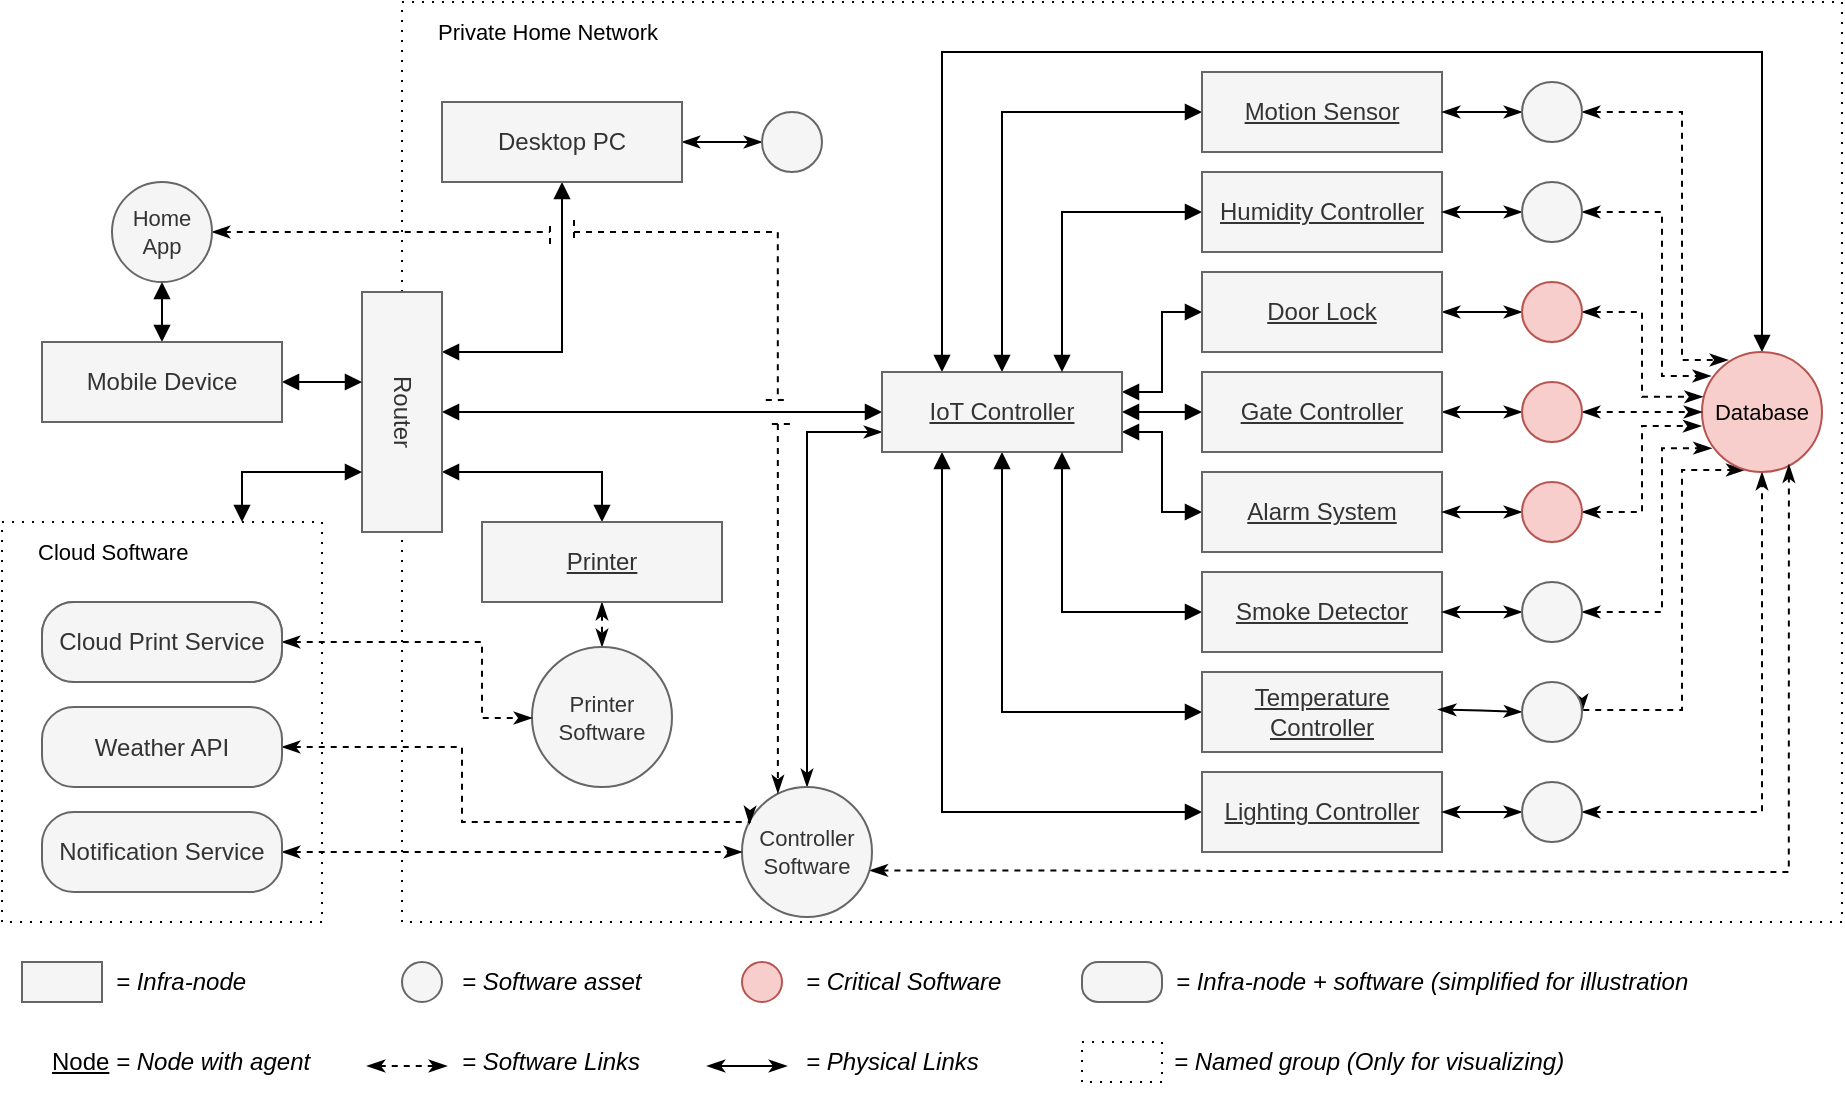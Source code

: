 <mxfile version="21.8.2" type="device">
  <diagram name="Page-1" id="dKdu6N1zIVfzQxfXle9q">
    <mxGraphModel dx="2156" dy="836" grid="1" gridSize="10" guides="1" tooltips="1" connect="1" arrows="1" fold="1" page="1" pageScale="1" pageWidth="850" pageHeight="1100" math="0" shadow="0">
      <root>
        <mxCell id="0" />
        <mxCell id="1" parent="0" />
        <mxCell id="65VxoNCgQf6FpiBaKDHk-1" value="" style="rounded=0;whiteSpace=wrap;html=1;dashed=1;movable=0;resizable=0;rotatable=0;deletable=0;editable=0;locked=1;connectable=0;dashPattern=1 4;" parent="1" vertex="1">
          <mxGeometry x="40" y="20" width="720" height="460" as="geometry" />
        </mxCell>
        <mxCell id="65VxoNCgQf6FpiBaKDHk-8" style="edgeStyle=orthogonalEdgeStyle;rounded=0;orthogonalLoop=1;jettySize=auto;html=1;exitX=0;exitY=0.5;exitDx=0;exitDy=0;entryX=0.5;entryY=0;entryDx=0;entryDy=0;startArrow=block;startFill=1;endArrow=block;endFill=1;strokeWidth=1;jumpStyle=gap;" parent="1" source="65VxoNCgQf6FpiBaKDHk-2" target="65VxoNCgQf6FpiBaKDHk-3" edge="1">
          <mxGeometry relative="1" as="geometry" />
        </mxCell>
        <mxCell id="65VxoNCgQf6FpiBaKDHk-9" style="edgeStyle=orthogonalEdgeStyle;shape=connector;rounded=0;orthogonalLoop=1;jettySize=auto;html=1;exitX=1;exitY=0.75;exitDx=0;exitDy=0;entryX=0;entryY=0.5;entryDx=0;entryDy=0;labelBackgroundColor=default;strokeColor=default;strokeWidth=1;fontFamily=Helvetica;fontSize=11;fontColor=default;startArrow=block;startFill=1;endArrow=block;endFill=1;" parent="1" source="65VxoNCgQf6FpiBaKDHk-2" target="65VxoNCgQf6FpiBaKDHk-5" edge="1">
          <mxGeometry relative="1" as="geometry" />
        </mxCell>
        <mxCell id="65VxoNCgQf6FpiBaKDHk-10" style="edgeStyle=orthogonalEdgeStyle;shape=connector;rounded=0;orthogonalLoop=1;jettySize=auto;html=1;exitX=1;exitY=0.5;exitDx=0;exitDy=0;entryX=0;entryY=0.5;entryDx=0;entryDy=0;labelBackgroundColor=default;strokeColor=default;strokeWidth=1;fontFamily=Helvetica;fontSize=11;fontColor=default;startArrow=block;startFill=1;endArrow=block;endFill=1;" parent="1" source="65VxoNCgQf6FpiBaKDHk-2" target="65VxoNCgQf6FpiBaKDHk-6" edge="1">
          <mxGeometry relative="1" as="geometry" />
        </mxCell>
        <mxCell id="65VxoNCgQf6FpiBaKDHk-12" style="edgeStyle=orthogonalEdgeStyle;shape=connector;rounded=0;orthogonalLoop=1;jettySize=auto;html=1;exitX=1;exitY=0.25;exitDx=0;exitDy=0;entryX=0;entryY=0.5;entryDx=0;entryDy=0;labelBackgroundColor=default;strokeColor=default;strokeWidth=1;fontFamily=Helvetica;fontSize=11;fontColor=default;startArrow=block;startFill=1;endArrow=block;endFill=1;" parent="1" source="65VxoNCgQf6FpiBaKDHk-2" target="65VxoNCgQf6FpiBaKDHk-7" edge="1">
          <mxGeometry relative="1" as="geometry" />
        </mxCell>
        <mxCell id="65VxoNCgQf6FpiBaKDHk-20" style="edgeStyle=orthogonalEdgeStyle;shape=connector;rounded=0;orthogonalLoop=1;jettySize=auto;html=1;exitX=0.5;exitY=0;exitDx=0;exitDy=0;entryX=0;entryY=0.5;entryDx=0;entryDy=0;labelBackgroundColor=default;strokeColor=default;strokeWidth=1;fontFamily=Helvetica;fontSize=11;fontColor=default;startArrow=block;startFill=1;endArrow=block;endFill=1;" parent="1" source="65VxoNCgQf6FpiBaKDHk-2" target="65VxoNCgQf6FpiBaKDHk-17" edge="1">
          <mxGeometry relative="1" as="geometry" />
        </mxCell>
        <mxCell id="65VxoNCgQf6FpiBaKDHk-21" style="edgeStyle=orthogonalEdgeStyle;shape=connector;rounded=0;orthogonalLoop=1;jettySize=auto;html=1;exitX=0.5;exitY=1;exitDx=0;exitDy=0;entryX=0;entryY=0.5;entryDx=0;entryDy=0;labelBackgroundColor=default;strokeColor=default;strokeWidth=1;fontFamily=Helvetica;fontSize=11;fontColor=default;startArrow=block;startFill=1;endArrow=block;endFill=1;" parent="1" source="65VxoNCgQf6FpiBaKDHk-2" target="65VxoNCgQf6FpiBaKDHk-18" edge="1">
          <mxGeometry relative="1" as="geometry" />
        </mxCell>
        <mxCell id="65VxoNCgQf6FpiBaKDHk-22" style="edgeStyle=orthogonalEdgeStyle;shape=connector;rounded=0;orthogonalLoop=1;jettySize=auto;html=1;exitX=0.25;exitY=1;exitDx=0;exitDy=0;entryX=0;entryY=0.5;entryDx=0;entryDy=0;labelBackgroundColor=default;strokeColor=default;strokeWidth=1;fontFamily=Helvetica;fontSize=11;fontColor=default;startArrow=block;startFill=1;endArrow=block;endFill=1;" parent="1" source="65VxoNCgQf6FpiBaKDHk-2" target="65VxoNCgQf6FpiBaKDHk-19" edge="1">
          <mxGeometry relative="1" as="geometry" />
        </mxCell>
        <mxCell id="65VxoNCgQf6FpiBaKDHk-27" style="edgeStyle=orthogonalEdgeStyle;shape=connector;rounded=0;orthogonalLoop=1;jettySize=auto;html=1;exitX=0.25;exitY=0;exitDx=0;exitDy=0;entryX=0.5;entryY=0;entryDx=0;entryDy=0;labelBackgroundColor=default;strokeColor=default;strokeWidth=1;fontFamily=Helvetica;fontSize=11;fontColor=default;startArrow=block;startFill=1;endArrow=block;endFill=1;" parent="1" source="65VxoNCgQf6FpiBaKDHk-2" target="65VxoNCgQf6FpiBaKDHk-23" edge="1">
          <mxGeometry relative="1" as="geometry">
            <Array as="points">
              <mxPoint x="310" y="45" />
              <mxPoint x="720" y="45" />
            </Array>
          </mxGeometry>
        </mxCell>
        <mxCell id="65VxoNCgQf6FpiBaKDHk-56" style="edgeStyle=orthogonalEdgeStyle;shape=connector;rounded=0;orthogonalLoop=1;jettySize=auto;html=1;exitX=0;exitY=0.75;exitDx=0;exitDy=0;entryX=0.5;entryY=0;entryDx=0;entryDy=0;labelBackgroundColor=default;strokeColor=default;strokeWidth=1;fontFamily=Helvetica;fontSize=11;fontColor=default;startArrow=classicThin;startFill=1;endArrow=classicThin;endFill=1;" parent="1" source="65VxoNCgQf6FpiBaKDHk-2" target="65VxoNCgQf6FpiBaKDHk-54" edge="1">
          <mxGeometry relative="1" as="geometry">
            <mxPoint x="245" y="385" as="targetPoint" />
          </mxGeometry>
        </mxCell>
        <mxCell id="65VxoNCgQf6FpiBaKDHk-2" value="IoT Controller" style="rounded=0;whiteSpace=wrap;html=1;fillColor=#f5f5f5;fontColor=#333333;strokeColor=#666666;fontStyle=4" parent="1" vertex="1">
          <mxGeometry x="280" y="205" width="120" height="40" as="geometry" />
        </mxCell>
        <mxCell id="65VxoNCgQf6FpiBaKDHk-57" style="edgeStyle=orthogonalEdgeStyle;shape=connector;rounded=0;orthogonalLoop=1;jettySize=auto;html=1;exitX=0.75;exitY=0;exitDx=0;exitDy=0;entryX=0.5;entryY=0;entryDx=0;entryDy=0;labelBackgroundColor=default;strokeColor=default;strokeWidth=1;fontFamily=Helvetica;fontSize=11;fontColor=default;startArrow=block;startFill=1;endArrow=block;endFill=1;" parent="1" source="65VxoNCgQf6FpiBaKDHk-3" target="65VxoNCgQf6FpiBaKDHk-4" edge="1">
          <mxGeometry relative="1" as="geometry" />
        </mxCell>
        <mxCell id="65VxoNCgQf6FpiBaKDHk-61" style="edgeStyle=orthogonalEdgeStyle;shape=connector;rounded=0;orthogonalLoop=1;jettySize=auto;html=1;exitX=0.25;exitY=0;exitDx=0;exitDy=0;entryX=0.5;entryY=1;entryDx=0;entryDy=0;labelBackgroundColor=default;strokeColor=default;strokeWidth=1;fontFamily=Helvetica;fontSize=11;fontColor=default;startArrow=block;startFill=1;endArrow=block;endFill=1;" parent="1" source="65VxoNCgQf6FpiBaKDHk-3" target="65VxoNCgQf6FpiBaKDHk-60" edge="1">
          <mxGeometry relative="1" as="geometry" />
        </mxCell>
        <mxCell id="65VxoNCgQf6FpiBaKDHk-3" value="Router" style="rounded=0;whiteSpace=wrap;html=1;fillColor=#f5f5f5;fontColor=#333333;strokeColor=#666666;rotation=90;" parent="1" vertex="1">
          <mxGeometry x="-20" y="205" width="120" height="40" as="geometry" />
        </mxCell>
        <mxCell id="65VxoNCgQf6FpiBaKDHk-59" style="edgeStyle=orthogonalEdgeStyle;shape=connector;rounded=0;orthogonalLoop=1;jettySize=auto;html=1;exitX=0.5;exitY=1;exitDx=0;exitDy=0;entryX=0.5;entryY=0;entryDx=0;entryDy=0;dashed=1;labelBackgroundColor=default;strokeColor=default;strokeWidth=1;fontFamily=Helvetica;fontSize=11;fontColor=default;startArrow=classicThin;startFill=1;endArrow=classicThin;endFill=1;" parent="1" source="65VxoNCgQf6FpiBaKDHk-4" target="65VxoNCgQf6FpiBaKDHk-58" edge="1">
          <mxGeometry relative="1" as="geometry" />
        </mxCell>
        <mxCell id="65VxoNCgQf6FpiBaKDHk-4" value="Printer" style="rounded=0;whiteSpace=wrap;html=1;fillColor=#f5f5f5;fontColor=#333333;strokeColor=#666666;fontStyle=4" parent="1" vertex="1">
          <mxGeometry x="80" y="280" width="120" height="40" as="geometry" />
        </mxCell>
        <mxCell id="65VxoNCgQf6FpiBaKDHk-38" style="edgeStyle=orthogonalEdgeStyle;shape=connector;rounded=0;orthogonalLoop=1;jettySize=auto;html=1;exitX=1;exitY=0.5;exitDx=0;exitDy=0;entryX=-0.006;entryY=0.617;entryDx=0;entryDy=0;entryPerimeter=0;dashed=1;labelBackgroundColor=default;strokeColor=default;strokeWidth=1;fontFamily=Helvetica;fontSize=11;fontColor=default;startArrow=classicThin;startFill=1;endArrow=classicThin;endFill=1;" parent="1" source="65VxoNCgQf6FpiBaKDHk-46" target="65VxoNCgQf6FpiBaKDHk-23" edge="1">
          <mxGeometry relative="1" as="geometry">
            <Array as="points">
              <mxPoint x="660" y="275" />
              <mxPoint x="660" y="232" />
            </Array>
          </mxGeometry>
        </mxCell>
        <mxCell id="65VxoNCgQf6FpiBaKDHk-5" value="Alarm System" style="rounded=0;whiteSpace=wrap;html=1;fillColor=#f5f5f5;fontColor=#333333;strokeColor=#666666;fontStyle=4" parent="1" vertex="1">
          <mxGeometry x="440" y="255" width="120" height="40" as="geometry" />
        </mxCell>
        <mxCell id="65VxoNCgQf6FpiBaKDHk-30" style="edgeStyle=orthogonalEdgeStyle;shape=connector;rounded=0;orthogonalLoop=1;jettySize=auto;html=1;exitX=1;exitY=0.5;exitDx=0;exitDy=0;entryX=0;entryY=0.5;entryDx=0;entryDy=0;labelBackgroundColor=default;strokeColor=default;strokeWidth=1;fontFamily=Helvetica;fontSize=11;fontColor=default;startArrow=classicThin;startFill=1;endArrow=classicThin;endFill=1;" parent="1" source="65VxoNCgQf6FpiBaKDHk-6" target="65VxoNCgQf6FpiBaKDHk-24" edge="1">
          <mxGeometry relative="1" as="geometry" />
        </mxCell>
        <mxCell id="65VxoNCgQf6FpiBaKDHk-6" value="Gate Controller" style="rounded=0;whiteSpace=wrap;html=1;fillColor=#f5f5f5;fontColor=#333333;strokeColor=#666666;fontStyle=4" parent="1" vertex="1">
          <mxGeometry x="440" y="205" width="120" height="40" as="geometry" />
        </mxCell>
        <mxCell id="65VxoNCgQf6FpiBaKDHk-29" style="edgeStyle=orthogonalEdgeStyle;shape=connector;rounded=0;orthogonalLoop=1;jettySize=auto;html=1;exitX=1;exitY=0.5;exitDx=0;exitDy=0;entryX=0;entryY=0.5;entryDx=0;entryDy=0;labelBackgroundColor=default;strokeColor=default;strokeWidth=1;fontFamily=Helvetica;fontSize=11;fontColor=default;startArrow=classicThin;startFill=1;endArrow=classicThin;endFill=1;" parent="1" source="65VxoNCgQf6FpiBaKDHk-7" target="65VxoNCgQf6FpiBaKDHk-25" edge="1">
          <mxGeometry relative="1" as="geometry" />
        </mxCell>
        <mxCell id="65VxoNCgQf6FpiBaKDHk-7" value="Door Lock" style="rounded=0;whiteSpace=wrap;html=1;fillColor=#f5f5f5;fontColor=#333333;strokeColor=#666666;fontStyle=4" parent="1" vertex="1">
          <mxGeometry x="440" y="155" width="120" height="40" as="geometry" />
        </mxCell>
        <mxCell id="65VxoNCgQf6FpiBaKDHk-14" style="edgeStyle=orthogonalEdgeStyle;shape=connector;rounded=0;orthogonalLoop=1;jettySize=auto;html=1;exitX=0;exitY=0.5;exitDx=0;exitDy=0;entryX=0.75;entryY=0;entryDx=0;entryDy=0;labelBackgroundColor=default;strokeColor=default;strokeWidth=1;fontFamily=Helvetica;fontSize=11;fontColor=default;startArrow=block;startFill=1;endArrow=block;endFill=1;" parent="1" source="65VxoNCgQf6FpiBaKDHk-13" target="65VxoNCgQf6FpiBaKDHk-2" edge="1">
          <mxGeometry relative="1" as="geometry" />
        </mxCell>
        <mxCell id="65VxoNCgQf6FpiBaKDHk-36" style="edgeStyle=orthogonalEdgeStyle;shape=connector;rounded=0;orthogonalLoop=1;jettySize=auto;html=1;exitX=1;exitY=0.5;exitDx=0;exitDy=0;entryX=0.074;entryY=0.207;entryDx=0;entryDy=0;entryPerimeter=0;dashed=1;labelBackgroundColor=default;strokeColor=default;strokeWidth=1;fontFamily=Helvetica;fontSize=11;fontColor=default;startArrow=classicThin;startFill=1;endArrow=classicThin;endFill=1;" parent="1" source="65VxoNCgQf6FpiBaKDHk-42" target="65VxoNCgQf6FpiBaKDHk-23" edge="1">
          <mxGeometry relative="1" as="geometry">
            <Array as="points">
              <mxPoint x="670" y="125" />
              <mxPoint x="670" y="207" />
              <mxPoint x="694" y="207" />
            </Array>
          </mxGeometry>
        </mxCell>
        <mxCell id="65VxoNCgQf6FpiBaKDHk-13" value="Humidity Controller" style="rounded=0;whiteSpace=wrap;html=1;fillColor=#f5f5f5;fontColor=#333333;strokeColor=#666666;fontStyle=4" parent="1" vertex="1">
          <mxGeometry x="440" y="105" width="120" height="40" as="geometry" />
        </mxCell>
        <mxCell id="65VxoNCgQf6FpiBaKDHk-16" style="edgeStyle=orthogonalEdgeStyle;shape=connector;rounded=0;orthogonalLoop=1;jettySize=auto;html=1;exitX=0;exitY=0.5;exitDx=0;exitDy=0;entryX=0.75;entryY=1;entryDx=0;entryDy=0;labelBackgroundColor=default;strokeColor=default;strokeWidth=1;fontFamily=Helvetica;fontSize=11;fontColor=default;startArrow=block;startFill=1;endArrow=block;endFill=1;" parent="1" source="65VxoNCgQf6FpiBaKDHk-15" target="65VxoNCgQf6FpiBaKDHk-2" edge="1">
          <mxGeometry relative="1" as="geometry" />
        </mxCell>
        <mxCell id="65VxoNCgQf6FpiBaKDHk-39" style="edgeStyle=orthogonalEdgeStyle;shape=connector;rounded=0;orthogonalLoop=1;jettySize=auto;html=1;exitX=1;exitY=0.5;exitDx=0;exitDy=0;entryX=0.08;entryY=0.802;entryDx=0;entryDy=0;entryPerimeter=0;dashed=1;labelBackgroundColor=default;strokeColor=default;strokeWidth=1;fontFamily=Helvetica;fontSize=11;fontColor=default;startArrow=classicThin;startFill=1;endArrow=classicThin;endFill=1;" parent="1" source="65VxoNCgQf6FpiBaKDHk-48" target="65VxoNCgQf6FpiBaKDHk-23" edge="1">
          <mxGeometry relative="1" as="geometry">
            <Array as="points">
              <mxPoint x="670" y="325" />
              <mxPoint x="670" y="243" />
            </Array>
          </mxGeometry>
        </mxCell>
        <mxCell id="65VxoNCgQf6FpiBaKDHk-15" value="Smoke Detector" style="rounded=0;whiteSpace=wrap;html=1;fillColor=#f5f5f5;fontColor=#333333;strokeColor=#666666;fontStyle=4" parent="1" vertex="1">
          <mxGeometry x="440" y="305" width="120" height="40" as="geometry" />
        </mxCell>
        <mxCell id="65VxoNCgQf6FpiBaKDHk-37" style="edgeStyle=orthogonalEdgeStyle;shape=connector;rounded=0;orthogonalLoop=1;jettySize=auto;html=1;exitX=1;exitY=0.5;exitDx=0;exitDy=0;entryX=0.216;entryY=0.07;entryDx=0;entryDy=0;dashed=1;labelBackgroundColor=default;strokeColor=default;strokeWidth=1;fontFamily=Helvetica;fontSize=11;fontColor=default;startArrow=classicThin;startFill=1;endArrow=classicThin;endFill=1;entryPerimeter=0;" parent="1" source="65VxoNCgQf6FpiBaKDHk-44" target="65VxoNCgQf6FpiBaKDHk-23" edge="1">
          <mxGeometry relative="1" as="geometry">
            <Array as="points">
              <mxPoint x="680" y="75" />
              <mxPoint x="680" y="199" />
              <mxPoint x="703" y="199" />
            </Array>
          </mxGeometry>
        </mxCell>
        <mxCell id="65VxoNCgQf6FpiBaKDHk-17" value="Motion Sensor" style="rounded=0;whiteSpace=wrap;html=1;fillColor=#f5f5f5;fontColor=#333333;strokeColor=#666666;fontStyle=4" parent="1" vertex="1">
          <mxGeometry x="440" y="55" width="120" height="40" as="geometry" />
        </mxCell>
        <mxCell id="65VxoNCgQf6FpiBaKDHk-40" style="edgeStyle=orthogonalEdgeStyle;shape=connector;rounded=0;orthogonalLoop=1;jettySize=auto;html=1;exitX=1;exitY=0.5;exitDx=0;exitDy=0;entryX=0.353;entryY=0.977;entryDx=0;entryDy=0;entryPerimeter=0;dashed=1;labelBackgroundColor=default;strokeColor=default;strokeWidth=1;fontFamily=Helvetica;fontSize=11;fontColor=default;startArrow=classicThin;startFill=1;endArrow=classicThin;endFill=1;" parent="1" source="65VxoNCgQf6FpiBaKDHk-50" target="65VxoNCgQf6FpiBaKDHk-23" edge="1">
          <mxGeometry relative="1" as="geometry">
            <mxPoint x="558.08" y="373.74" as="sourcePoint" />
            <mxPoint x="690.0" y="240" as="targetPoint" />
            <Array as="points">
              <mxPoint x="680" y="374" />
              <mxPoint x="680" y="254" />
              <mxPoint x="711" y="254" />
            </Array>
          </mxGeometry>
        </mxCell>
        <mxCell id="65VxoNCgQf6FpiBaKDHk-18" value="Temperature Controller" style="rounded=0;whiteSpace=wrap;html=1;fillColor=#f5f5f5;fontColor=#333333;strokeColor=#666666;fontStyle=4" parent="1" vertex="1">
          <mxGeometry x="440" y="355" width="120" height="40" as="geometry" />
        </mxCell>
        <mxCell id="65VxoNCgQf6FpiBaKDHk-41" style="edgeStyle=orthogonalEdgeStyle;shape=connector;rounded=0;orthogonalLoop=1;jettySize=auto;html=1;exitX=1;exitY=0.5;exitDx=0;exitDy=0;entryX=0.5;entryY=1;entryDx=0;entryDy=0;dashed=1;labelBackgroundColor=default;strokeColor=default;strokeWidth=1;fontFamily=Helvetica;fontSize=11;fontColor=default;startArrow=classicThin;startFill=1;endArrow=classicThin;endFill=1;" parent="1" source="65VxoNCgQf6FpiBaKDHk-52" target="65VxoNCgQf6FpiBaKDHk-23" edge="1">
          <mxGeometry relative="1" as="geometry" />
        </mxCell>
        <mxCell id="65VxoNCgQf6FpiBaKDHk-19" value="Lighting Controller" style="rounded=0;whiteSpace=wrap;html=1;fillColor=#f5f5f5;fontColor=#333333;strokeColor=#666666;fontStyle=4" parent="1" vertex="1">
          <mxGeometry x="440" y="405" width="120" height="40" as="geometry" />
        </mxCell>
        <mxCell id="65VxoNCgQf6FpiBaKDHk-23" value="Database" style="ellipse;whiteSpace=wrap;html=1;aspect=fixed;fontFamily=Helvetica;fontSize=11;fillColor=#f8cecc;strokeColor=#b85450;" parent="1" vertex="1">
          <mxGeometry x="690" y="195" width="60" height="60" as="geometry" />
        </mxCell>
        <mxCell id="65VxoNCgQf6FpiBaKDHk-34" style="edgeStyle=orthogonalEdgeStyle;shape=connector;rounded=0;orthogonalLoop=1;jettySize=auto;html=1;exitX=1;exitY=0.5;exitDx=0;exitDy=0;entryX=0;entryY=0.5;entryDx=0;entryDy=0;dashed=1;labelBackgroundColor=default;strokeColor=default;strokeWidth=1;fontFamily=Helvetica;fontSize=11;fontColor=default;startArrow=classicThin;startFill=1;endArrow=classicThin;endFill=1;" parent="1" source="65VxoNCgQf6FpiBaKDHk-24" target="65VxoNCgQf6FpiBaKDHk-23" edge="1">
          <mxGeometry relative="1" as="geometry" />
        </mxCell>
        <mxCell id="65VxoNCgQf6FpiBaKDHk-24" value="" style="ellipse;whiteSpace=wrap;html=1;aspect=fixed;fontFamily=Helvetica;fontSize=11;fillColor=#f8cecc;strokeColor=#b85450;" parent="1" vertex="1">
          <mxGeometry x="600" y="210" width="30" height="30" as="geometry" />
        </mxCell>
        <mxCell id="65VxoNCgQf6FpiBaKDHk-35" style="edgeStyle=orthogonalEdgeStyle;shape=connector;rounded=0;orthogonalLoop=1;jettySize=auto;html=1;exitX=1;exitY=0.5;exitDx=0;exitDy=0;entryX=0.006;entryY=0.373;entryDx=0;entryDy=0;entryPerimeter=0;dashed=1;labelBackgroundColor=default;strokeColor=default;strokeWidth=1;fontFamily=Helvetica;fontSize=11;fontColor=default;startArrow=classicThin;startFill=1;endArrow=classicThin;endFill=1;" parent="1" source="65VxoNCgQf6FpiBaKDHk-25" target="65VxoNCgQf6FpiBaKDHk-23" edge="1">
          <mxGeometry relative="1" as="geometry" />
        </mxCell>
        <mxCell id="65VxoNCgQf6FpiBaKDHk-25" value="" style="ellipse;whiteSpace=wrap;html=1;aspect=fixed;fontFamily=Helvetica;fontSize=11;fillColor=#f8cecc;strokeColor=#b85450;" parent="1" vertex="1">
          <mxGeometry x="600" y="160" width="30" height="30" as="geometry" />
        </mxCell>
        <mxCell id="65VxoNCgQf6FpiBaKDHk-43" value="" style="edgeStyle=orthogonalEdgeStyle;shape=connector;rounded=0;orthogonalLoop=1;jettySize=auto;html=1;exitX=1;exitY=0.5;exitDx=0;exitDy=0;entryX=0;entryY=0.5;entryDx=0;entryDy=0;labelBackgroundColor=default;strokeColor=default;strokeWidth=1;fontFamily=Helvetica;fontSize=11;fontColor=default;startArrow=classicThin;startFill=1;endArrow=classicThin;endFill=1;" parent="1" source="65VxoNCgQf6FpiBaKDHk-13" target="65VxoNCgQf6FpiBaKDHk-42" edge="1">
          <mxGeometry relative="1" as="geometry">
            <mxPoint x="560" y="125" as="sourcePoint" />
            <mxPoint x="694" y="207" as="targetPoint" />
            <Array as="points" />
          </mxGeometry>
        </mxCell>
        <mxCell id="65VxoNCgQf6FpiBaKDHk-42" value="" style="ellipse;whiteSpace=wrap;html=1;aspect=fixed;fontFamily=Helvetica;fontSize=11;fillColor=#f5f5f5;strokeColor=#666666;fontColor=#333333;" parent="1" vertex="1">
          <mxGeometry x="600" y="110" width="30" height="30" as="geometry" />
        </mxCell>
        <mxCell id="65VxoNCgQf6FpiBaKDHk-45" value="" style="edgeStyle=orthogonalEdgeStyle;shape=connector;rounded=0;orthogonalLoop=1;jettySize=auto;html=1;exitX=1;exitY=0.5;exitDx=0;exitDy=0;entryX=0;entryY=0.5;entryDx=0;entryDy=0;labelBackgroundColor=default;strokeColor=default;strokeWidth=1;fontFamily=Helvetica;fontSize=11;fontColor=default;startArrow=classicThin;startFill=1;endArrow=classicThin;endFill=1;" parent="1" source="65VxoNCgQf6FpiBaKDHk-17" target="65VxoNCgQf6FpiBaKDHk-44" edge="1">
          <mxGeometry relative="1" as="geometry">
            <mxPoint x="560" y="75" as="sourcePoint" />
            <mxPoint x="703" y="199" as="targetPoint" />
            <Array as="points" />
          </mxGeometry>
        </mxCell>
        <mxCell id="65VxoNCgQf6FpiBaKDHk-44" value="" style="ellipse;whiteSpace=wrap;html=1;aspect=fixed;fontFamily=Helvetica;fontSize=11;fillColor=#f5f5f5;strokeColor=#666666;fontColor=#333333;" parent="1" vertex="1">
          <mxGeometry x="600" y="60" width="30" height="30" as="geometry" />
        </mxCell>
        <mxCell id="65VxoNCgQf6FpiBaKDHk-47" value="" style="edgeStyle=orthogonalEdgeStyle;shape=connector;rounded=0;orthogonalLoop=1;jettySize=auto;html=1;exitX=1;exitY=0.5;exitDx=0;exitDy=0;entryX=0;entryY=0.5;entryDx=0;entryDy=0;labelBackgroundColor=default;strokeColor=default;strokeWidth=1;fontFamily=Helvetica;fontSize=11;fontColor=default;startArrow=classicThin;startFill=1;endArrow=classicThin;endFill=1;" parent="1" source="65VxoNCgQf6FpiBaKDHk-5" target="65VxoNCgQf6FpiBaKDHk-46" edge="1">
          <mxGeometry relative="1" as="geometry">
            <mxPoint x="560" y="275" as="sourcePoint" />
            <mxPoint x="690" y="232" as="targetPoint" />
            <Array as="points">
              <mxPoint x="590" y="275" />
              <mxPoint x="590" y="275" />
            </Array>
          </mxGeometry>
        </mxCell>
        <mxCell id="65VxoNCgQf6FpiBaKDHk-46" value="" style="ellipse;whiteSpace=wrap;html=1;aspect=fixed;fontFamily=Helvetica;fontSize=11;fillColor=#f8cecc;strokeColor=#b85450;" parent="1" vertex="1">
          <mxGeometry x="600" y="260" width="30" height="30" as="geometry" />
        </mxCell>
        <mxCell id="65VxoNCgQf6FpiBaKDHk-49" value="" style="edgeStyle=orthogonalEdgeStyle;shape=connector;rounded=0;orthogonalLoop=1;jettySize=auto;html=1;exitX=1;exitY=0.5;exitDx=0;exitDy=0;entryX=0;entryY=0.5;entryDx=0;entryDy=0;labelBackgroundColor=default;strokeColor=default;strokeWidth=1;fontFamily=Helvetica;fontSize=11;fontColor=default;startArrow=classicThin;startFill=1;endArrow=classicThin;endFill=1;" parent="1" source="65VxoNCgQf6FpiBaKDHk-15" target="65VxoNCgQf6FpiBaKDHk-48" edge="1">
          <mxGeometry relative="1" as="geometry">
            <mxPoint x="560" y="325" as="sourcePoint" />
            <mxPoint x="695" y="243" as="targetPoint" />
            <Array as="points" />
          </mxGeometry>
        </mxCell>
        <mxCell id="65VxoNCgQf6FpiBaKDHk-48" value="" style="ellipse;whiteSpace=wrap;html=1;aspect=fixed;fontFamily=Helvetica;fontSize=11;fillColor=#f5f5f5;strokeColor=#666666;fontColor=#333333;" parent="1" vertex="1">
          <mxGeometry x="600" y="310" width="30" height="30" as="geometry" />
        </mxCell>
        <mxCell id="65VxoNCgQf6FpiBaKDHk-51" value="" style="edgeStyle=orthogonalEdgeStyle;shape=connector;rounded=0;orthogonalLoop=1;jettySize=auto;html=1;exitX=1;exitY=0.5;exitDx=0;exitDy=0;entryX=0;entryY=0.5;entryDx=0;entryDy=0;labelBackgroundColor=default;strokeColor=default;strokeWidth=1;fontFamily=Helvetica;fontSize=11;fontColor=default;startArrow=classicThin;startFill=1;endArrow=classicThin;endFill=1;" parent="1" target="65VxoNCgQf6FpiBaKDHk-50" edge="1">
          <mxGeometry relative="1" as="geometry">
            <mxPoint x="558.08" y="373.74" as="sourcePoint" />
            <mxPoint x="711" y="254" as="targetPoint" />
            <Array as="points" />
          </mxGeometry>
        </mxCell>
        <mxCell id="65VxoNCgQf6FpiBaKDHk-50" value="" style="ellipse;whiteSpace=wrap;html=1;aspect=fixed;fontFamily=Helvetica;fontSize=11;fillColor=#f5f5f5;strokeColor=#666666;fontColor=#333333;" parent="1" vertex="1">
          <mxGeometry x="600" y="360" width="30" height="30" as="geometry" />
        </mxCell>
        <mxCell id="65VxoNCgQf6FpiBaKDHk-53" value="" style="edgeStyle=orthogonalEdgeStyle;shape=connector;rounded=0;orthogonalLoop=1;jettySize=auto;html=1;exitX=1;exitY=0.5;exitDx=0;exitDy=0;entryX=0;entryY=0.5;entryDx=0;entryDy=0;labelBackgroundColor=default;strokeColor=default;strokeWidth=1;fontFamily=Helvetica;fontSize=11;fontColor=default;startArrow=classicThin;startFill=1;endArrow=classicThin;endFill=1;" parent="1" source="65VxoNCgQf6FpiBaKDHk-19" target="65VxoNCgQf6FpiBaKDHk-52" edge="1">
          <mxGeometry relative="1" as="geometry">
            <mxPoint x="560" y="425" as="sourcePoint" />
            <mxPoint x="720" y="255" as="targetPoint" />
          </mxGeometry>
        </mxCell>
        <mxCell id="65VxoNCgQf6FpiBaKDHk-52" value="" style="ellipse;whiteSpace=wrap;html=1;aspect=fixed;fontFamily=Helvetica;fontSize=11;fillColor=#f5f5f5;strokeColor=#666666;fontColor=#333333;" parent="1" vertex="1">
          <mxGeometry x="600" y="410" width="30" height="30" as="geometry" />
        </mxCell>
        <mxCell id="65VxoNCgQf6FpiBaKDHk-75" style="edgeStyle=orthogonalEdgeStyle;shape=connector;rounded=0;orthogonalLoop=1;jettySize=auto;html=1;exitX=0.982;exitY=0.642;exitDx=0;exitDy=0;entryX=0.724;entryY=0.937;entryDx=0;entryDy=0;entryPerimeter=0;dashed=1;labelBackgroundColor=default;strokeColor=default;strokeWidth=1;fontFamily=Helvetica;fontSize=11;fontColor=default;startArrow=classicThin;startFill=1;endArrow=classicThin;endFill=1;exitPerimeter=0;" parent="1" source="65VxoNCgQf6FpiBaKDHk-54" target="65VxoNCgQf6FpiBaKDHk-23" edge="1">
          <mxGeometry relative="1" as="geometry">
            <mxPoint x="269.749" y="444.749" as="sourcePoint" />
            <Array as="points">
              <mxPoint x="320" y="454" />
              <mxPoint x="733" y="455" />
            </Array>
          </mxGeometry>
        </mxCell>
        <mxCell id="65VxoNCgQf6FpiBaKDHk-54" value="Controller&lt;br&gt;Software" style="ellipse;whiteSpace=wrap;html=1;aspect=fixed;fontFamily=Helvetica;fontSize=11;fillColor=#f5f5f5;strokeColor=#666666;fontColor=#333333;" parent="1" vertex="1">
          <mxGeometry x="210" y="412.5" width="65" height="65" as="geometry" />
        </mxCell>
        <mxCell id="65VxoNCgQf6FpiBaKDHk-58" value="Printer&lt;br&gt;Software" style="ellipse;whiteSpace=wrap;html=1;aspect=fixed;fontFamily=Helvetica;fontSize=11;fillColor=#f5f5f5;strokeColor=#666666;fontColor=#333333;" parent="1" vertex="1">
          <mxGeometry x="105" y="342.5" width="70" height="70" as="geometry" />
        </mxCell>
        <mxCell id="65VxoNCgQf6FpiBaKDHk-94" style="edgeStyle=orthogonalEdgeStyle;shape=connector;rounded=0;orthogonalLoop=1;jettySize=auto;html=1;exitX=1;exitY=0.5;exitDx=0;exitDy=0;labelBackgroundColor=default;strokeColor=default;strokeWidth=1;fontFamily=Helvetica;fontSize=11;fontColor=default;startArrow=classicThin;startFill=1;endArrow=classicThin;endFill=1;" parent="1" source="65VxoNCgQf6FpiBaKDHk-60" target="65VxoNCgQf6FpiBaKDHk-62" edge="1">
          <mxGeometry relative="1" as="geometry" />
        </mxCell>
        <mxCell id="65VxoNCgQf6FpiBaKDHk-60" value="Desktop PC" style="rounded=0;whiteSpace=wrap;html=1;fillColor=#f5f5f5;fontColor=#333333;strokeColor=#666666;rotation=0;" parent="1" vertex="1">
          <mxGeometry x="60" y="70" width="120" height="40" as="geometry" />
        </mxCell>
        <mxCell id="65VxoNCgQf6FpiBaKDHk-62" value="" style="ellipse;whiteSpace=wrap;html=1;aspect=fixed;fontFamily=Helvetica;fontSize=11;fillColor=#f5f5f5;strokeColor=#666666;fontColor=#333333;" parent="1" vertex="1">
          <mxGeometry x="220" y="75" width="30" height="30" as="geometry" />
        </mxCell>
        <mxCell id="65VxoNCgQf6FpiBaKDHk-70" value="" style="rounded=0;whiteSpace=wrap;html=1;dashed=1;movable=0;resizable=0;rotatable=0;deletable=0;editable=0;locked=1;connectable=0;dashPattern=1 4;" parent="1" vertex="1">
          <mxGeometry x="-160" y="280" width="160" height="200" as="geometry" />
        </mxCell>
        <mxCell id="65VxoNCgQf6FpiBaKDHk-72" style="edgeStyle=orthogonalEdgeStyle;shape=connector;rounded=0;orthogonalLoop=1;jettySize=auto;html=1;exitX=1;exitY=0.5;exitDx=0;exitDy=0;entryX=0;entryY=0.5;entryDx=0;entryDy=0;dashed=1;labelBackgroundColor=default;strokeColor=default;strokeWidth=1;fontFamily=Helvetica;fontSize=11;fontColor=default;startArrow=classicThin;startFill=1;endArrow=classicThin;endFill=1;" parent="1" source="65VxoNCgQf6FpiBaKDHk-71" target="65VxoNCgQf6FpiBaKDHk-58" edge="1">
          <mxGeometry relative="1" as="geometry">
            <Array as="points">
              <mxPoint x="80" y="340" />
              <mxPoint x="80" y="378" />
              <mxPoint x="105" y="378" />
            </Array>
          </mxGeometry>
        </mxCell>
        <mxCell id="65VxoNCgQf6FpiBaKDHk-71" value="Cloud Print Service" style="rounded=1;whiteSpace=wrap;html=1;rotation=0;fillStyle=auto;fillColor=#f5f5f5;fontColor=#333333;strokeColor=#666666;arcSize=40;" parent="1" vertex="1">
          <mxGeometry x="-140" y="320" width="120" height="40" as="geometry" />
        </mxCell>
        <mxCell id="65VxoNCgQf6FpiBaKDHk-74" style="edgeStyle=orthogonalEdgeStyle;shape=connector;rounded=0;orthogonalLoop=1;jettySize=auto;html=1;exitX=1;exitY=0.5;exitDx=0;exitDy=0;entryX=0;entryY=0.5;entryDx=0;entryDy=0;dashed=1;labelBackgroundColor=default;strokeColor=default;strokeWidth=1;fontFamily=Helvetica;fontSize=11;fontColor=default;startArrow=classicThin;startFill=1;endArrow=classicThin;endFill=1;" parent="1" source="8-u3lzmufBc6lLuJ5G9J-3" target="65VxoNCgQf6FpiBaKDHk-54" edge="1">
          <mxGeometry relative="1" as="geometry">
            <Array as="points" />
            <mxPoint x="-20" y="445" as="sourcePoint" />
          </mxGeometry>
        </mxCell>
        <mxCell id="65VxoNCgQf6FpiBaKDHk-77" style="edgeStyle=orthogonalEdgeStyle;shape=connector;rounded=0;orthogonalLoop=1;jettySize=auto;html=1;exitX=1;exitY=0.5;exitDx=0;exitDy=0;dashed=1;labelBackgroundColor=default;strokeColor=default;strokeWidth=1;fontFamily=Helvetica;fontSize=11;fontColor=default;startArrow=classicThin;startFill=1;endArrow=classicThin;endFill=1;entryX=0.058;entryY=0.285;entryDx=0;entryDy=0;entryPerimeter=0;exitPerimeter=0;" parent="1" source="8-u3lzmufBc6lLuJ5G9J-2" target="65VxoNCgQf6FpiBaKDHk-54" edge="1">
          <mxGeometry relative="1" as="geometry">
            <mxPoint x="210" y="445" as="targetPoint" />
            <Array as="points">
              <mxPoint x="70" y="393" />
              <mxPoint x="70" y="430" />
            </Array>
            <mxPoint x="-20" y="392.5" as="sourcePoint" />
          </mxGeometry>
        </mxCell>
        <mxCell id="65VxoNCgQf6FpiBaKDHk-85" style="edgeStyle=orthogonalEdgeStyle;shape=connector;rounded=0;orthogonalLoop=1;jettySize=auto;html=1;exitX=0.75;exitY=0;exitDx=0;exitDy=0;labelBackgroundColor=default;strokeColor=default;strokeWidth=1;fontFamily=Helvetica;fontSize=11;fontColor=default;startArrow=block;startFill=1;endArrow=block;endFill=1;" parent="1" source="65VxoNCgQf6FpiBaKDHk-79" edge="1">
          <mxGeometry relative="1" as="geometry">
            <mxPoint x="20" y="255" as="targetPoint" />
            <Array as="points">
              <mxPoint x="-40" y="255" />
            </Array>
          </mxGeometry>
        </mxCell>
        <mxCell id="65VxoNCgQf6FpiBaKDHk-79" value="Cloud Software" style="text;html=1;strokeColor=none;fillColor=none;align=left;verticalAlign=middle;whiteSpace=wrap;rounded=0;fontSize=11;fontFamily=Helvetica;fontColor=default;spacingLeft=16;" parent="1" vertex="1">
          <mxGeometry x="-160" y="280" width="160" height="30" as="geometry" />
        </mxCell>
        <mxCell id="65VxoNCgQf6FpiBaKDHk-80" value="Private Home Network" style="text;html=1;strokeColor=none;fillColor=none;align=left;verticalAlign=middle;whiteSpace=wrap;rounded=0;fontSize=11;fontFamily=Helvetica;fontColor=default;spacingLeft=16;" parent="1" vertex="1">
          <mxGeometry x="40" y="20" width="160" height="30" as="geometry" />
        </mxCell>
        <mxCell id="65VxoNCgQf6FpiBaKDHk-83" style="edgeStyle=orthogonalEdgeStyle;shape=connector;rounded=0;orthogonalLoop=1;jettySize=auto;html=1;exitX=1;exitY=0.5;exitDx=0;exitDy=0;labelBackgroundColor=default;strokeColor=default;strokeWidth=1;fontFamily=Helvetica;fontSize=11;fontColor=default;startArrow=block;startFill=1;endArrow=block;endFill=1;" parent="1" source="65VxoNCgQf6FpiBaKDHk-81" edge="1">
          <mxGeometry relative="1" as="geometry">
            <mxPoint x="20" y="210" as="targetPoint" />
          </mxGeometry>
        </mxCell>
        <mxCell id="65VxoNCgQf6FpiBaKDHk-91" style="edgeStyle=orthogonalEdgeStyle;shape=connector;rounded=0;orthogonalLoop=1;jettySize=auto;html=1;exitX=0.5;exitY=0;exitDx=0;exitDy=0;entryX=0.5;entryY=1;entryDx=0;entryDy=0;labelBackgroundColor=default;strokeColor=default;strokeWidth=1;fontFamily=Helvetica;fontSize=11;fontColor=default;startArrow=block;startFill=1;endArrow=block;endFill=1;" parent="1" source="65VxoNCgQf6FpiBaKDHk-81" target="65VxoNCgQf6FpiBaKDHk-87" edge="1">
          <mxGeometry relative="1" as="geometry">
            <Array as="points">
              <mxPoint x="-80" y="180" />
              <mxPoint x="-80" y="180" />
            </Array>
          </mxGeometry>
        </mxCell>
        <mxCell id="65VxoNCgQf6FpiBaKDHk-81" value="Mobile Device" style="rounded=0;whiteSpace=wrap;html=1;fillColor=#f5f5f5;fontColor=#333333;strokeColor=#666666;rotation=0;" parent="1" vertex="1">
          <mxGeometry x="-140" y="190" width="120" height="40" as="geometry" />
        </mxCell>
        <mxCell id="65VxoNCgQf6FpiBaKDHk-92" style="edgeStyle=orthogonalEdgeStyle;shape=connector;rounded=0;orthogonalLoop=1;jettySize=auto;html=1;exitX=1;exitY=0.5;exitDx=0;exitDy=0;entryX=0.276;entryY=0.048;entryDx=0;entryDy=0;entryPerimeter=0;labelBackgroundColor=default;strokeColor=default;strokeWidth=1;fontFamily=Helvetica;fontSize=11;fontColor=default;startArrow=classicThin;startFill=1;endArrow=classicThin;endFill=1;dashed=1;jumpStyle=line;jumpSize=12;" parent="1" source="65VxoNCgQf6FpiBaKDHk-87" target="65VxoNCgQf6FpiBaKDHk-54" edge="1">
          <mxGeometry relative="1" as="geometry" />
        </mxCell>
        <mxCell id="65VxoNCgQf6FpiBaKDHk-87" value="Home&lt;br&gt;App" style="ellipse;whiteSpace=wrap;html=1;aspect=fixed;fontFamily=Helvetica;fontSize=11;fillColor=#f5f5f5;strokeColor=#666666;fontColor=#333333;" parent="1" vertex="1">
          <mxGeometry x="-105" y="110" width="50" height="50" as="geometry" />
        </mxCell>
        <mxCell id="8-u3lzmufBc6lLuJ5G9J-1" value="Cloud Print Service" style="rounded=1;whiteSpace=wrap;html=1;rotation=0;fillStyle=auto;fillColor=#f5f5f5;fontColor=#333333;strokeColor=#666666;arcSize=40;" parent="1" vertex="1">
          <mxGeometry x="-140" y="320" width="120" height="40" as="geometry" />
        </mxCell>
        <mxCell id="8-u3lzmufBc6lLuJ5G9J-2" value="Weather API" style="rounded=1;whiteSpace=wrap;html=1;rotation=0;fillStyle=auto;fillColor=#f5f5f5;fontColor=#333333;strokeColor=#666666;arcSize=40;" parent="1" vertex="1">
          <mxGeometry x="-140" y="372.5" width="120" height="40" as="geometry" />
        </mxCell>
        <mxCell id="8-u3lzmufBc6lLuJ5G9J-3" value="Notification Service" style="rounded=1;whiteSpace=wrap;html=1;rotation=0;fillStyle=auto;fillColor=#f5f5f5;fontColor=#333333;strokeColor=#666666;arcSize=40;" parent="1" vertex="1">
          <mxGeometry x="-140" y="425" width="120" height="40" as="geometry" />
        </mxCell>
        <mxCell id="mYAwr8ToY7tBYVngPbIs-4" value="" style="group;movable=0;resizable=0;rotatable=0;deletable=0;editable=0;locked=1;connectable=0;" vertex="1" connectable="0" parent="1">
          <mxGeometry x="-150" y="495" width="860" height="70" as="geometry" />
        </mxCell>
        <mxCell id="Bv7neDrT7dDYSbwKj_jJ-6" value="" style="rounded=0;whiteSpace=wrap;html=1;dashed=1;movable=1;resizable=1;rotatable=1;deletable=1;editable=1;locked=0;connectable=1;dashPattern=1 4;" parent="mYAwr8ToY7tBYVngPbIs-4" vertex="1">
          <mxGeometry x="530" y="45" width="40" height="20" as="geometry" />
        </mxCell>
        <mxCell id="Bv7neDrT7dDYSbwKj_jJ-1" style="edgeStyle=orthogonalEdgeStyle;shape=connector;rounded=0;orthogonalLoop=1;jettySize=auto;html=1;exitX=1;exitY=0.5;exitDx=0;exitDy=0;dashed=1;labelBackgroundColor=default;strokeColor=default;strokeWidth=1;fontFamily=Helvetica;fontSize=11;fontColor=default;startArrow=classicThin;startFill=1;endArrow=classicThin;endFill=1;" parent="mYAwr8ToY7tBYVngPbIs-4" edge="1">
          <mxGeometry relative="1" as="geometry">
            <Array as="points">
              <mxPoint x="192.5" y="57" />
              <mxPoint x="192.5" y="57" />
            </Array>
            <mxPoint x="172.5" y="57" as="sourcePoint" />
            <mxPoint x="212.5" y="57" as="targetPoint" />
          </mxGeometry>
        </mxCell>
        <mxCell id="Bv7neDrT7dDYSbwKj_jJ-2" value="= Software Links" style="text;html=1;strokeColor=none;fillColor=none;align=left;verticalAlign=middle;whiteSpace=wrap;rounded=0;fontStyle=2;movable=1;resizable=1;rotatable=1;deletable=1;editable=1;locked=0;connectable=1;" parent="mYAwr8ToY7tBYVngPbIs-4" vertex="1">
          <mxGeometry x="217.5" y="40" width="105" height="30" as="geometry" />
        </mxCell>
        <mxCell id="Bv7neDrT7dDYSbwKj_jJ-3" style="edgeStyle=orthogonalEdgeStyle;shape=connector;rounded=0;orthogonalLoop=1;jettySize=auto;html=1;exitX=1;exitY=0.5;exitDx=0;exitDy=0;labelBackgroundColor=default;strokeColor=default;strokeWidth=1;fontFamily=Helvetica;fontSize=11;fontColor=default;startArrow=classicThin;startFill=1;endArrow=classicThin;endFill=1;" parent="mYAwr8ToY7tBYVngPbIs-4" edge="1">
          <mxGeometry relative="1" as="geometry">
            <Array as="points">
              <mxPoint x="362.5" y="57" />
              <mxPoint x="362.5" y="57" />
            </Array>
            <mxPoint x="342.5" y="57" as="sourcePoint" />
            <mxPoint x="382.5" y="57" as="targetPoint" />
          </mxGeometry>
        </mxCell>
        <mxCell id="Bv7neDrT7dDYSbwKj_jJ-4" value="= Physical&amp;nbsp;Links" style="text;html=1;strokeColor=none;fillColor=none;align=left;verticalAlign=middle;whiteSpace=wrap;rounded=0;fontStyle=2;movable=1;resizable=1;rotatable=1;deletable=1;editable=1;locked=0;connectable=1;" parent="mYAwr8ToY7tBYVngPbIs-4" vertex="1">
          <mxGeometry x="390" y="40" width="105" height="30" as="geometry" />
        </mxCell>
        <mxCell id="nFdYhcScDuUiBtY3z01P-1" value="" style="rounded=0;whiteSpace=wrap;html=1;fillColor=#f5f5f5;fontColor=#333333;strokeColor=#666666;" parent="mYAwr8ToY7tBYVngPbIs-4" vertex="1">
          <mxGeometry y="5" width="40" height="20" as="geometry" />
        </mxCell>
        <mxCell id="nFdYhcScDuUiBtY3z01P-2" value="" style="ellipse;whiteSpace=wrap;html=1;aspect=fixed;fontFamily=Helvetica;fontSize=11;fillColor=#f5f5f5;strokeColor=#666666;fontColor=#333333;" parent="mYAwr8ToY7tBYVngPbIs-4" vertex="1">
          <mxGeometry x="190" y="5" width="20" height="20" as="geometry" />
        </mxCell>
        <mxCell id="nFdYhcScDuUiBtY3z01P-3" value="" style="ellipse;whiteSpace=wrap;html=1;aspect=fixed;fontFamily=Helvetica;fontSize=11;fillColor=#f8cecc;strokeColor=#b85450;" parent="mYAwr8ToY7tBYVngPbIs-4" vertex="1">
          <mxGeometry x="360" y="5" width="20" height="20" as="geometry" />
        </mxCell>
        <mxCell id="nFdYhcScDuUiBtY3z01P-6" value="" style="rounded=1;whiteSpace=wrap;html=1;rotation=0;fillStyle=auto;fillColor=#f5f5f5;fontColor=#333333;strokeColor=#666666;arcSize=40;" parent="mYAwr8ToY7tBYVngPbIs-4" vertex="1">
          <mxGeometry x="530" y="5" width="40" height="20" as="geometry" />
        </mxCell>
        <mxCell id="nFdYhcScDuUiBtY3z01P-7" value="= Infra-node" style="text;html=1;strokeColor=none;fillColor=none;align=left;verticalAlign=middle;whiteSpace=wrap;rounded=0;fontStyle=2;movable=1;resizable=1;rotatable=1;deletable=1;editable=1;locked=0;connectable=1;" parent="mYAwr8ToY7tBYVngPbIs-4" vertex="1">
          <mxGeometry x="45" width="105" height="30" as="geometry" />
        </mxCell>
        <mxCell id="nFdYhcScDuUiBtY3z01P-8" value="= Software asset" style="text;html=1;strokeColor=none;fillColor=none;align=left;verticalAlign=middle;whiteSpace=wrap;rounded=0;fontStyle=2" parent="mYAwr8ToY7tBYVngPbIs-4" vertex="1">
          <mxGeometry x="217.5" width="105" height="30" as="geometry" />
        </mxCell>
        <mxCell id="nFdYhcScDuUiBtY3z01P-9" value="= Critical Software" style="text;html=1;strokeColor=none;fillColor=none;align=left;verticalAlign=middle;whiteSpace=wrap;rounded=0;fontStyle=2;movable=1;resizable=1;rotatable=1;deletable=1;editable=1;locked=0;connectable=1;" parent="mYAwr8ToY7tBYVngPbIs-4" vertex="1">
          <mxGeometry x="390" width="105" height="30" as="geometry" />
        </mxCell>
        <mxCell id="nFdYhcScDuUiBtY3z01P-10" value="= Infra-node + software (simplified for illustration" style="text;html=1;strokeColor=none;fillColor=none;align=left;verticalAlign=middle;whiteSpace=wrap;rounded=0;fontStyle=2" parent="mYAwr8ToY7tBYVngPbIs-4" vertex="1">
          <mxGeometry x="575" width="285" height="30" as="geometry" />
        </mxCell>
        <mxCell id="Bv7neDrT7dDYSbwKj_jJ-7" value="= Named group (Only for visualizing)" style="text;html=1;strokeColor=none;fillColor=none;align=left;verticalAlign=middle;whiteSpace=wrap;rounded=0;fontStyle=2;movable=1;resizable=1;rotatable=1;deletable=1;editable=1;locked=0;connectable=1;" parent="mYAwr8ToY7tBYVngPbIs-4" vertex="1">
          <mxGeometry x="574" y="40" width="286" height="30" as="geometry" />
        </mxCell>
        <mxCell id="mYAwr8ToY7tBYVngPbIs-2" value="&lt;span style=&quot;font-style: normal;&quot;&gt;&lt;u&gt;Node&lt;/u&gt;&lt;/span&gt; = Node with agent" style="text;html=1;strokeColor=none;fillColor=none;align=left;verticalAlign=middle;whiteSpace=wrap;rounded=0;fontStyle=2;movable=1;resizable=1;rotatable=1;deletable=1;editable=1;locked=0;connectable=1;" vertex="1" parent="mYAwr8ToY7tBYVngPbIs-4">
          <mxGeometry x="13" y="40" width="152.5" height="30" as="geometry" />
        </mxCell>
      </root>
    </mxGraphModel>
  </diagram>
</mxfile>
